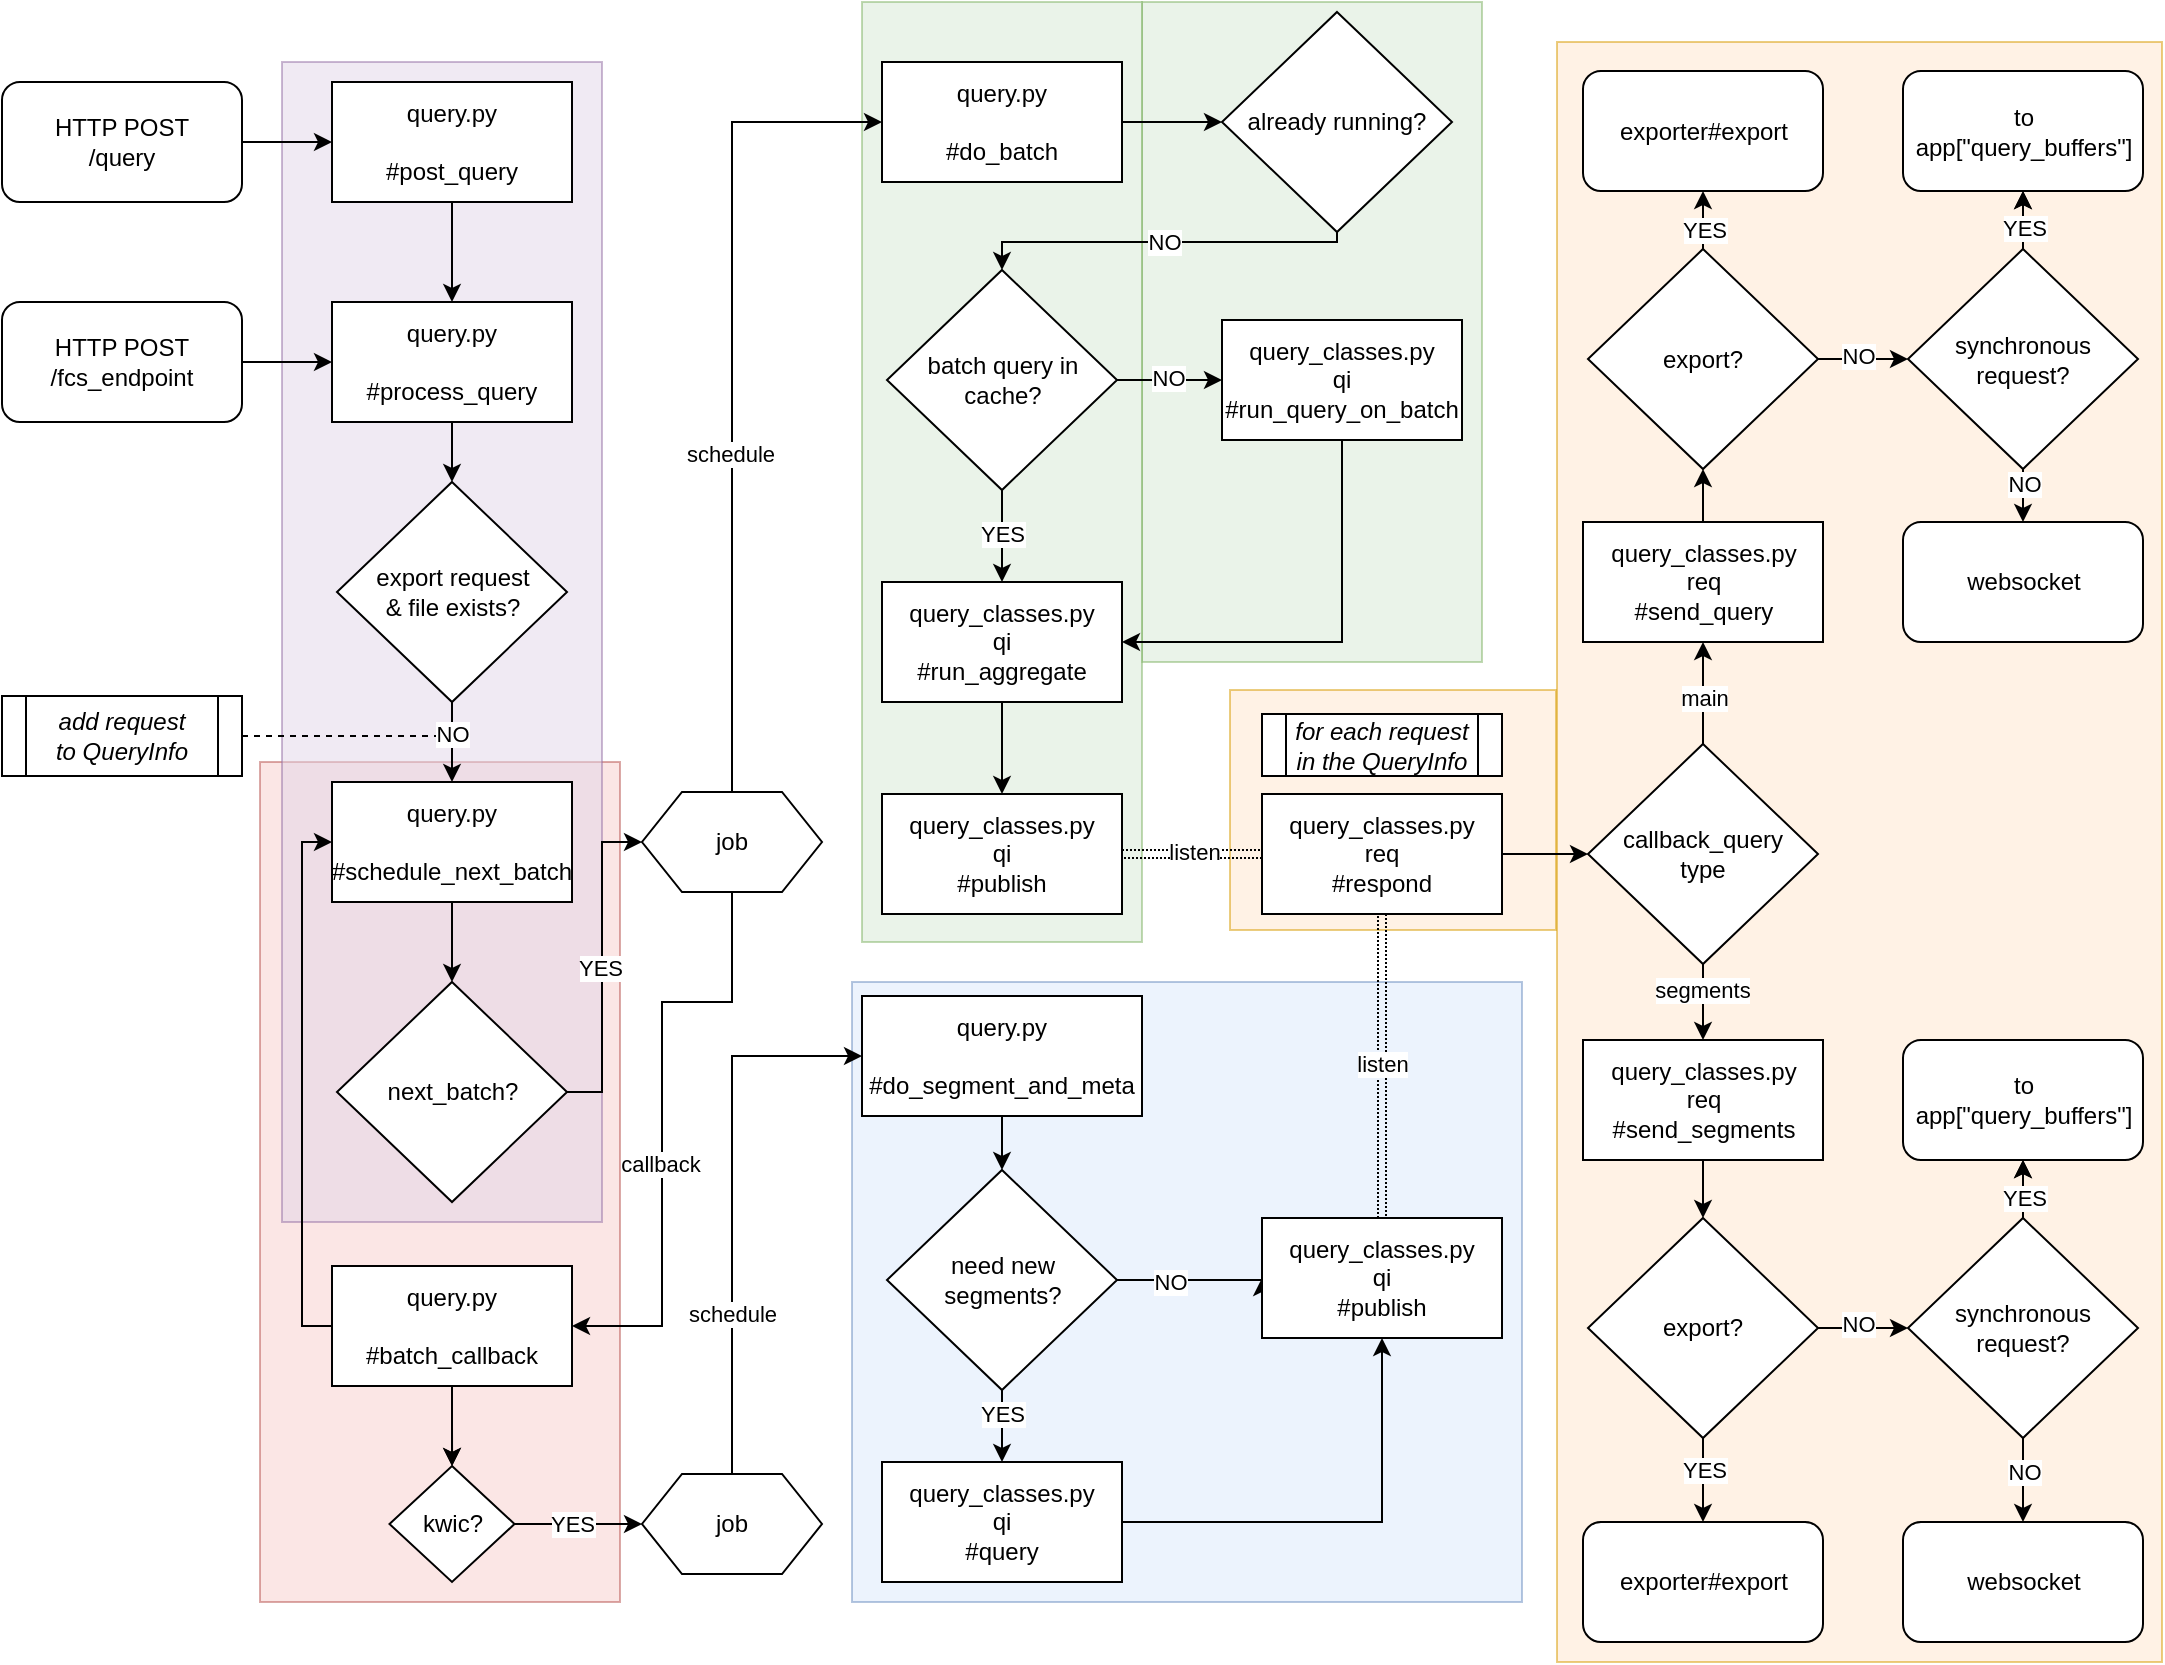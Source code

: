 <mxfile version="28.0.6">
  <diagram name="Page-1" id="5YXh26jyBSjm5iFrASvm">
    <mxGraphModel dx="1678" dy="1076" grid="1" gridSize="10" guides="1" tooltips="1" connect="1" arrows="1" fold="1" page="1" pageScale="1" pageWidth="850" pageHeight="1100" math="0" shadow="0">
      <root>
        <mxCell id="0" />
        <mxCell id="1" parent="0" />
        <mxCell id="CfaLcztmdrrFJtQmrC7K-153" value="" style="rounded=0;whiteSpace=wrap;html=1;fillColor=#d5e8d4;strokeColor=#82b366;opacity=50;" vertex="1" parent="1">
          <mxGeometry x="670" y="110" width="170" height="330" as="geometry" />
        </mxCell>
        <mxCell id="CfaLcztmdrrFJtQmrC7K-145" value="" style="rounded=0;whiteSpace=wrap;html=1;fillColor=#f8cecc;strokeColor=#b85450;opacity=50;" vertex="1" parent="1">
          <mxGeometry x="229" y="490" width="180" height="420" as="geometry" />
        </mxCell>
        <mxCell id="CfaLcztmdrrFJtQmrC7K-130" value="" style="rounded=0;whiteSpace=wrap;html=1;fillColor=#ffe6cc;strokeColor=#d79b00;opacity=50;" vertex="1" parent="1">
          <mxGeometry x="714" y="454" width="163" height="120" as="geometry" />
        </mxCell>
        <mxCell id="CfaLcztmdrrFJtQmrC7K-129" value="" style="rounded=0;whiteSpace=wrap;html=1;fillColor=#ffe6cc;strokeColor=#d79b00;opacity=50;" vertex="1" parent="1">
          <mxGeometry x="877.5" y="130" width="302.5" height="810" as="geometry" />
        </mxCell>
        <mxCell id="CfaLcztmdrrFJtQmrC7K-128" value="" style="rounded=0;whiteSpace=wrap;html=1;fillColor=#dae8fc;strokeColor=#6c8ebf;opacity=50;" vertex="1" parent="1">
          <mxGeometry x="525" y="600" width="335" height="310" as="geometry" />
        </mxCell>
        <mxCell id="CfaLcztmdrrFJtQmrC7K-126" value="" style="rounded=0;whiteSpace=wrap;html=1;fillColor=#d5e8d4;strokeColor=#82b366;opacity=50;" vertex="1" parent="1">
          <mxGeometry x="530" y="110" width="140" height="470" as="geometry" />
        </mxCell>
        <mxCell id="CfaLcztmdrrFJtQmrC7K-131" value="" style="edgeStyle=orthogonalEdgeStyle;rounded=0;orthogonalLoop=1;jettySize=auto;html=1;exitX=0.5;exitY=1;exitDx=0;exitDy=0;" edge="1" parent="1" source="CfaLcztmdrrFJtQmrC7K-32" target="CfaLcztmdrrFJtQmrC7K-44">
          <mxGeometry relative="1" as="geometry" />
        </mxCell>
        <mxCell id="CfaLcztmdrrFJtQmrC7K-123" value="" style="rounded=0;whiteSpace=wrap;html=1;fillColor=#e1d5e7;strokeColor=#9673a6;opacity=50;" vertex="1" parent="1">
          <mxGeometry x="240" y="140" width="160" height="580" as="geometry" />
        </mxCell>
        <mxCell id="CfaLcztmdrrFJtQmrC7K-11" style="edgeStyle=orthogonalEdgeStyle;rounded=0;orthogonalLoop=1;jettySize=auto;html=1;entryX=0;entryY=0.5;entryDx=0;entryDy=0;" edge="1" parent="1" source="CfaLcztmdrrFJtQmrC7K-1" target="CfaLcztmdrrFJtQmrC7K-6">
          <mxGeometry relative="1" as="geometry" />
        </mxCell>
        <mxCell id="CfaLcztmdrrFJtQmrC7K-1" value="&lt;div&gt;HTTP POST&lt;/div&gt;&lt;div&gt;/query&lt;/div&gt;" style="rounded=1;whiteSpace=wrap;html=1;" vertex="1" parent="1">
          <mxGeometry x="100" y="150" width="120" height="60" as="geometry" />
        </mxCell>
        <mxCell id="CfaLcztmdrrFJtQmrC7K-12" style="edgeStyle=orthogonalEdgeStyle;rounded=0;orthogonalLoop=1;jettySize=auto;html=1;" edge="1" parent="1" source="CfaLcztmdrrFJtQmrC7K-6" target="CfaLcztmdrrFJtQmrC7K-7">
          <mxGeometry relative="1" as="geometry" />
        </mxCell>
        <mxCell id="CfaLcztmdrrFJtQmrC7K-6" value="&lt;div&gt;query.py&lt;/div&gt;&lt;div&gt;&lt;br&gt;&lt;/div&gt;&lt;div&gt;#post_query&lt;/div&gt;" style="rounded=0;whiteSpace=wrap;html=1;" vertex="1" parent="1">
          <mxGeometry x="265" y="150" width="120" height="60" as="geometry" />
        </mxCell>
        <mxCell id="CfaLcztmdrrFJtQmrC7K-14" style="edgeStyle=orthogonalEdgeStyle;rounded=0;orthogonalLoop=1;jettySize=auto;html=1;entryX=0.5;entryY=0;entryDx=0;entryDy=0;" edge="1" parent="1" source="CfaLcztmdrrFJtQmrC7K-7" target="CfaLcztmdrrFJtQmrC7K-10">
          <mxGeometry relative="1" as="geometry" />
        </mxCell>
        <mxCell id="CfaLcztmdrrFJtQmrC7K-7" value="&lt;div&gt;query.py&lt;/div&gt;&lt;div&gt;&lt;br&gt;&lt;/div&gt;&lt;div&gt;#process_query&lt;/div&gt;" style="rounded=0;whiteSpace=wrap;html=1;" vertex="1" parent="1">
          <mxGeometry x="265" y="260" width="120" height="60" as="geometry" />
        </mxCell>
        <mxCell id="CfaLcztmdrrFJtQmrC7K-138" style="edgeStyle=orthogonalEdgeStyle;rounded=0;orthogonalLoop=1;jettySize=auto;html=1;entryX=0.5;entryY=0;entryDx=0;entryDy=0;" edge="1" parent="1" source="CfaLcztmdrrFJtQmrC7K-8" target="CfaLcztmdrrFJtQmrC7K-135">
          <mxGeometry relative="1" as="geometry" />
        </mxCell>
        <mxCell id="CfaLcztmdrrFJtQmrC7K-8" value="&lt;div&gt;query.py&lt;/div&gt;&lt;div&gt;&lt;br&gt;&lt;/div&gt;&lt;div&gt;#schedule_next_batch&lt;/div&gt;" style="rounded=0;whiteSpace=wrap;html=1;" vertex="1" parent="1">
          <mxGeometry x="265" y="500" width="120" height="60" as="geometry" />
        </mxCell>
        <mxCell id="CfaLcztmdrrFJtQmrC7K-53" style="edgeStyle=orthogonalEdgeStyle;rounded=0;orthogonalLoop=1;jettySize=auto;html=1;entryX=0;entryY=0.5;entryDx=0;entryDy=0;" edge="1" parent="1" source="CfaLcztmdrrFJtQmrC7K-9" target="CfaLcztmdrrFJtQmrC7K-7">
          <mxGeometry relative="1" as="geometry" />
        </mxCell>
        <mxCell id="CfaLcztmdrrFJtQmrC7K-9" value="&lt;div&gt;HTTP POST&lt;/div&gt;&lt;div&gt;/fcs_endpoint&lt;/div&gt;" style="rounded=1;whiteSpace=wrap;html=1;" vertex="1" parent="1">
          <mxGeometry x="100" y="260" width="120" height="60" as="geometry" />
        </mxCell>
        <mxCell id="CfaLcztmdrrFJtQmrC7K-15" style="edgeStyle=orthogonalEdgeStyle;rounded=0;orthogonalLoop=1;jettySize=auto;html=1;entryX=0.5;entryY=0;entryDx=0;entryDy=0;" edge="1" parent="1" source="CfaLcztmdrrFJtQmrC7K-10" target="CfaLcztmdrrFJtQmrC7K-8">
          <mxGeometry relative="1" as="geometry" />
        </mxCell>
        <mxCell id="CfaLcztmdrrFJtQmrC7K-16" value="NO" style="edgeLabel;html=1;align=center;verticalAlign=middle;resizable=0;points=[];" vertex="1" connectable="0" parent="CfaLcztmdrrFJtQmrC7K-15">
          <mxGeometry x="0.32" y="2" relative="1" as="geometry">
            <mxPoint x="-2" y="-11" as="offset" />
          </mxGeometry>
        </mxCell>
        <mxCell id="CfaLcztmdrrFJtQmrC7K-10" value="&lt;div&gt;export request&lt;/div&gt;&lt;div&gt;&amp;amp; file exists?&lt;/div&gt;" style="rhombus;whiteSpace=wrap;html=1;" vertex="1" parent="1">
          <mxGeometry x="267.5" y="350" width="115" height="110" as="geometry" />
        </mxCell>
        <mxCell id="CfaLcztmdrrFJtQmrC7K-150" style="edgeStyle=orthogonalEdgeStyle;rounded=0;orthogonalLoop=1;jettySize=auto;html=1;entryX=0;entryY=0.5;entryDx=0;entryDy=0;" edge="1" parent="1" source="CfaLcztmdrrFJtQmrC7K-17" target="CfaLcztmdrrFJtQmrC7K-147">
          <mxGeometry relative="1" as="geometry" />
        </mxCell>
        <mxCell id="CfaLcztmdrrFJtQmrC7K-17" value="&lt;div&gt;query.py&lt;/div&gt;&lt;div&gt;&lt;br&gt;&lt;/div&gt;&lt;div&gt;#do_batch&lt;/div&gt;" style="rounded=0;whiteSpace=wrap;html=1;" vertex="1" parent="1">
          <mxGeometry x="540" y="140" width="120" height="60" as="geometry" />
        </mxCell>
        <mxCell id="CfaLcztmdrrFJtQmrC7K-24" style="edgeStyle=orthogonalEdgeStyle;rounded=0;orthogonalLoop=1;jettySize=auto;html=1;exitX=0.5;exitY=1;exitDx=0;exitDy=0;entryX=0.5;entryY=0;entryDx=0;entryDy=0;" edge="1" parent="1" source="CfaLcztmdrrFJtQmrC7K-18" target="CfaLcztmdrrFJtQmrC7K-20">
          <mxGeometry relative="1" as="geometry" />
        </mxCell>
        <mxCell id="CfaLcztmdrrFJtQmrC7K-27" value="YES" style="edgeLabel;html=1;align=center;verticalAlign=middle;resizable=0;points=[];" vertex="1" connectable="0" parent="CfaLcztmdrrFJtQmrC7K-24">
          <mxGeometry x="-0.074" relative="1" as="geometry">
            <mxPoint as="offset" />
          </mxGeometry>
        </mxCell>
        <mxCell id="CfaLcztmdrrFJtQmrC7K-25" style="edgeStyle=orthogonalEdgeStyle;rounded=0;orthogonalLoop=1;jettySize=auto;html=1;exitX=1;exitY=0.5;exitDx=0;exitDy=0;entryX=0;entryY=0.5;entryDx=0;entryDy=0;" edge="1" parent="1" source="CfaLcztmdrrFJtQmrC7K-18" target="CfaLcztmdrrFJtQmrC7K-19">
          <mxGeometry relative="1" as="geometry" />
        </mxCell>
        <mxCell id="CfaLcztmdrrFJtQmrC7K-28" value="NO" style="edgeLabel;html=1;align=center;verticalAlign=middle;resizable=0;points=[];" vertex="1" connectable="0" parent="CfaLcztmdrrFJtQmrC7K-25">
          <mxGeometry x="-0.05" y="-2" relative="1" as="geometry">
            <mxPoint y="-3" as="offset" />
          </mxGeometry>
        </mxCell>
        <mxCell id="CfaLcztmdrrFJtQmrC7K-18" value="batch query in cache?" style="rhombus;whiteSpace=wrap;html=1;" vertex="1" parent="1">
          <mxGeometry x="542.5" y="244" width="115" height="110" as="geometry" />
        </mxCell>
        <mxCell id="CfaLcztmdrrFJtQmrC7K-26" style="edgeStyle=orthogonalEdgeStyle;rounded=0;orthogonalLoop=1;jettySize=auto;html=1;exitX=0.5;exitY=1;exitDx=0;exitDy=0;entryX=1;entryY=0.5;entryDx=0;entryDy=0;" edge="1" parent="1" source="CfaLcztmdrrFJtQmrC7K-19" target="CfaLcztmdrrFJtQmrC7K-20">
          <mxGeometry relative="1" as="geometry" />
        </mxCell>
        <mxCell id="CfaLcztmdrrFJtQmrC7K-19" value="&lt;div&gt;query_classes.py&lt;/div&gt;&lt;div&gt;qi&lt;/div&gt;&lt;div&gt;#run_query_on_batch&lt;/div&gt;" style="rounded=0;whiteSpace=wrap;html=1;" vertex="1" parent="1">
          <mxGeometry x="710" y="269" width="120" height="60" as="geometry" />
        </mxCell>
        <mxCell id="CfaLcztmdrrFJtQmrC7K-31" style="edgeStyle=orthogonalEdgeStyle;rounded=0;orthogonalLoop=1;jettySize=auto;html=1;entryX=0.5;entryY=0;entryDx=0;entryDy=0;" edge="1" parent="1" source="CfaLcztmdrrFJtQmrC7K-20" target="CfaLcztmdrrFJtQmrC7K-30">
          <mxGeometry relative="1" as="geometry" />
        </mxCell>
        <mxCell id="CfaLcztmdrrFJtQmrC7K-20" value="&lt;div&gt;query_classes.py&lt;/div&gt;&lt;div&gt;qi&lt;/div&gt;&lt;div&gt;#run_aggregate&lt;/div&gt;" style="rounded=0;whiteSpace=wrap;html=1;" vertex="1" parent="1">
          <mxGeometry x="540" y="400" width="120" height="60" as="geometry" />
        </mxCell>
        <mxCell id="CfaLcztmdrrFJtQmrC7K-67" style="edgeStyle=orthogonalEdgeStyle;rounded=0;orthogonalLoop=1;jettySize=auto;html=1;entryX=0;entryY=0.5;entryDx=0;entryDy=0;endArrow=none;endFill=0;shape=link;dashed=1;dashPattern=1 1;" edge="1" parent="1" source="CfaLcztmdrrFJtQmrC7K-30" target="CfaLcztmdrrFJtQmrC7K-66">
          <mxGeometry relative="1" as="geometry" />
        </mxCell>
        <mxCell id="CfaLcztmdrrFJtQmrC7K-68" value="listen" style="edgeLabel;html=1;align=center;verticalAlign=middle;resizable=0;points=[];" vertex="1" connectable="0" parent="CfaLcztmdrrFJtQmrC7K-67">
          <mxGeometry x="0.033" y="1" relative="1" as="geometry">
            <mxPoint as="offset" />
          </mxGeometry>
        </mxCell>
        <mxCell id="CfaLcztmdrrFJtQmrC7K-30" value="&lt;div&gt;query_classes.py&lt;/div&gt;&lt;div&gt;qi&lt;/div&gt;&lt;div&gt;#publish&lt;/div&gt;" style="rounded=0;whiteSpace=wrap;html=1;" vertex="1" parent="1">
          <mxGeometry x="540" y="506" width="120" height="60" as="geometry" />
        </mxCell>
        <mxCell id="CfaLcztmdrrFJtQmrC7K-45" style="edgeStyle=orthogonalEdgeStyle;rounded=0;orthogonalLoop=1;jettySize=auto;html=1;entryX=0.5;entryY=0;entryDx=0;entryDy=0;" edge="1" parent="1" source="CfaLcztmdrrFJtQmrC7K-32" target="CfaLcztmdrrFJtQmrC7K-44">
          <mxGeometry relative="1" as="geometry">
            <Array as="points" />
          </mxGeometry>
        </mxCell>
        <mxCell id="CfaLcztmdrrFJtQmrC7K-146" style="edgeStyle=orthogonalEdgeStyle;rounded=0;orthogonalLoop=1;jettySize=auto;html=1;entryX=0;entryY=0.5;entryDx=0;entryDy=0;" edge="1" parent="1" source="CfaLcztmdrrFJtQmrC7K-32" target="CfaLcztmdrrFJtQmrC7K-8">
          <mxGeometry relative="1" as="geometry">
            <mxPoint x="190" y="540" as="targetPoint" />
            <Array as="points">
              <mxPoint x="250" y="772" />
              <mxPoint x="250" y="530" />
            </Array>
          </mxGeometry>
        </mxCell>
        <mxCell id="CfaLcztmdrrFJtQmrC7K-32" value="&lt;div&gt;query.py&lt;/div&gt;&lt;div&gt;&lt;br&gt;&lt;/div&gt;&lt;div&gt;#batch_callback&lt;/div&gt;" style="rounded=0;whiteSpace=wrap;html=1;" vertex="1" parent="1">
          <mxGeometry x="265" y="742" width="120" height="60" as="geometry" />
        </mxCell>
        <mxCell id="CfaLcztmdrrFJtQmrC7K-55" style="edgeStyle=orthogonalEdgeStyle;rounded=0;orthogonalLoop=1;jettySize=auto;html=1;entryX=0.5;entryY=0;entryDx=0;entryDy=0;" edge="1" parent="1" source="CfaLcztmdrrFJtQmrC7K-33" target="CfaLcztmdrrFJtQmrC7K-54">
          <mxGeometry relative="1" as="geometry" />
        </mxCell>
        <mxCell id="CfaLcztmdrrFJtQmrC7K-33" value="&lt;div&gt;query.py&lt;/div&gt;&lt;div&gt;&lt;br&gt;&lt;/div&gt;&lt;div&gt;#do_segment_and_meta&lt;/div&gt;" style="rounded=0;whiteSpace=wrap;html=1;" vertex="1" parent="1">
          <mxGeometry x="530" y="607" width="140" height="60" as="geometry" />
        </mxCell>
        <mxCell id="CfaLcztmdrrFJtQmrC7K-40" style="edgeStyle=orthogonalEdgeStyle;rounded=0;orthogonalLoop=1;jettySize=auto;html=1;entryX=0;entryY=0.5;entryDx=0;entryDy=0;" edge="1" parent="1" source="CfaLcztmdrrFJtQmrC7K-38" target="CfaLcztmdrrFJtQmrC7K-17">
          <mxGeometry relative="1" as="geometry">
            <Array as="points">
              <mxPoint x="465" y="170" />
            </Array>
          </mxGeometry>
        </mxCell>
        <mxCell id="CfaLcztmdrrFJtQmrC7K-41" value="schedule" style="edgeLabel;html=1;align=center;verticalAlign=middle;resizable=0;points=[];" vertex="1" connectable="0" parent="CfaLcztmdrrFJtQmrC7K-40">
          <mxGeometry x="-0.176" y="1" relative="1" as="geometry">
            <mxPoint as="offset" />
          </mxGeometry>
        </mxCell>
        <mxCell id="CfaLcztmdrrFJtQmrC7K-143" style="edgeStyle=orthogonalEdgeStyle;rounded=0;orthogonalLoop=1;jettySize=auto;html=1;entryX=1;entryY=0.5;entryDx=0;entryDy=0;" edge="1" parent="1" source="CfaLcztmdrrFJtQmrC7K-38" target="CfaLcztmdrrFJtQmrC7K-32">
          <mxGeometry relative="1" as="geometry">
            <mxPoint x="420" y="780" as="targetPoint" />
            <Array as="points">
              <mxPoint x="465" y="610" />
              <mxPoint x="430" y="610" />
              <mxPoint x="430" y="772" />
            </Array>
          </mxGeometry>
        </mxCell>
        <mxCell id="CfaLcztmdrrFJtQmrC7K-144" value="callback" style="edgeLabel;html=1;align=center;verticalAlign=middle;resizable=0;points=[];" vertex="1" connectable="0" parent="CfaLcztmdrrFJtQmrC7K-143">
          <mxGeometry x="0.153" y="-1" relative="1" as="geometry">
            <mxPoint as="offset" />
          </mxGeometry>
        </mxCell>
        <mxCell id="CfaLcztmdrrFJtQmrC7K-38" value="job" style="shape=hexagon;perimeter=hexagonPerimeter2;whiteSpace=wrap;html=1;fixedSize=1;" vertex="1" parent="1">
          <mxGeometry x="420" y="505" width="90" height="50" as="geometry" />
        </mxCell>
        <mxCell id="CfaLcztmdrrFJtQmrC7K-48" style="edgeStyle=orthogonalEdgeStyle;rounded=0;orthogonalLoop=1;jettySize=auto;html=1;entryX=0;entryY=0.5;entryDx=0;entryDy=0;" edge="1" parent="1" source="CfaLcztmdrrFJtQmrC7K-44" target="CfaLcztmdrrFJtQmrC7K-47">
          <mxGeometry relative="1" as="geometry" />
        </mxCell>
        <mxCell id="CfaLcztmdrrFJtQmrC7K-52" value="YES" style="edgeLabel;html=1;align=center;verticalAlign=middle;resizable=0;points=[];" vertex="1" connectable="0" parent="CfaLcztmdrrFJtQmrC7K-48">
          <mxGeometry x="-0.112" relative="1" as="geometry">
            <mxPoint as="offset" />
          </mxGeometry>
        </mxCell>
        <mxCell id="CfaLcztmdrrFJtQmrC7K-44" value="kwic?" style="rhombus;whiteSpace=wrap;html=1;" vertex="1" parent="1">
          <mxGeometry x="293.75" y="842" width="62.5" height="58" as="geometry" />
        </mxCell>
        <mxCell id="CfaLcztmdrrFJtQmrC7K-49" style="edgeStyle=orthogonalEdgeStyle;rounded=0;orthogonalLoop=1;jettySize=auto;html=1;entryX=0;entryY=0.5;entryDx=0;entryDy=0;" edge="1" parent="1" source="CfaLcztmdrrFJtQmrC7K-47" target="CfaLcztmdrrFJtQmrC7K-33">
          <mxGeometry relative="1" as="geometry">
            <Array as="points">
              <mxPoint x="465" y="637" />
            </Array>
          </mxGeometry>
        </mxCell>
        <mxCell id="CfaLcztmdrrFJtQmrC7K-51" value="schedule" style="edgeLabel;html=1;align=center;verticalAlign=middle;resizable=0;points=[];" vertex="1" connectable="0" parent="CfaLcztmdrrFJtQmrC7K-49">
          <mxGeometry x="-0.415" relative="1" as="geometry">
            <mxPoint as="offset" />
          </mxGeometry>
        </mxCell>
        <mxCell id="CfaLcztmdrrFJtQmrC7K-47" value="job" style="shape=hexagon;perimeter=hexagonPerimeter2;whiteSpace=wrap;html=1;fixedSize=1;" vertex="1" parent="1">
          <mxGeometry x="420" y="846" width="90" height="50" as="geometry" />
        </mxCell>
        <mxCell id="CfaLcztmdrrFJtQmrC7K-59" style="edgeStyle=orthogonalEdgeStyle;rounded=0;orthogonalLoop=1;jettySize=auto;html=1;entryX=0;entryY=0.5;entryDx=0;entryDy=0;" edge="1" parent="1" source="CfaLcztmdrrFJtQmrC7K-54" target="CfaLcztmdrrFJtQmrC7K-58">
          <mxGeometry relative="1" as="geometry">
            <Array as="points">
              <mxPoint x="679" y="749" />
              <mxPoint x="679" y="750" />
              <mxPoint x="680" y="750" />
              <mxPoint x="680" y="749" />
            </Array>
          </mxGeometry>
        </mxCell>
        <mxCell id="CfaLcztmdrrFJtQmrC7K-60" value="NO" style="edgeLabel;html=1;align=center;verticalAlign=middle;resizable=0;points=[];" vertex="1" connectable="0" parent="CfaLcztmdrrFJtQmrC7K-59">
          <mxGeometry x="-0.383" relative="1" as="geometry">
            <mxPoint x="4" as="offset" />
          </mxGeometry>
        </mxCell>
        <mxCell id="CfaLcztmdrrFJtQmrC7K-61" style="edgeStyle=orthogonalEdgeStyle;rounded=0;orthogonalLoop=1;jettySize=auto;html=1;entryX=0.5;entryY=0;entryDx=0;entryDy=0;" edge="1" parent="1" source="CfaLcztmdrrFJtQmrC7K-54" target="CfaLcztmdrrFJtQmrC7K-57">
          <mxGeometry relative="1" as="geometry" />
        </mxCell>
        <mxCell id="CfaLcztmdrrFJtQmrC7K-62" value="YES" style="edgeLabel;html=1;align=center;verticalAlign=middle;resizable=0;points=[];" vertex="1" connectable="0" parent="CfaLcztmdrrFJtQmrC7K-61">
          <mxGeometry x="-0.038" relative="1" as="geometry">
            <mxPoint y="-7" as="offset" />
          </mxGeometry>
        </mxCell>
        <mxCell id="CfaLcztmdrrFJtQmrC7K-54" value="need new segments?" style="rhombus;whiteSpace=wrap;html=1;" vertex="1" parent="1">
          <mxGeometry x="542.5" y="694" width="115" height="110" as="geometry" />
        </mxCell>
        <mxCell id="CfaLcztmdrrFJtQmrC7K-63" style="edgeStyle=orthogonalEdgeStyle;rounded=0;orthogonalLoop=1;jettySize=auto;html=1;entryX=0.5;entryY=1;entryDx=0;entryDy=0;" edge="1" parent="1" source="CfaLcztmdrrFJtQmrC7K-57" target="CfaLcztmdrrFJtQmrC7K-58">
          <mxGeometry relative="1" as="geometry">
            <Array as="points">
              <mxPoint x="790" y="870" />
            </Array>
          </mxGeometry>
        </mxCell>
        <mxCell id="CfaLcztmdrrFJtQmrC7K-57" value="&lt;div&gt;query_classes.py&lt;/div&gt;&lt;div&gt;qi&lt;/div&gt;&lt;div&gt;#query&lt;/div&gt;" style="rounded=0;whiteSpace=wrap;html=1;" vertex="1" parent="1">
          <mxGeometry x="540" y="840" width="120" height="60" as="geometry" />
        </mxCell>
        <mxCell id="CfaLcztmdrrFJtQmrC7K-58" value="&lt;div&gt;query_classes.py&lt;/div&gt;&lt;div&gt;qi&lt;/div&gt;&lt;div&gt;#publish&lt;/div&gt;" style="rounded=0;whiteSpace=wrap;html=1;" vertex="1" parent="1">
          <mxGeometry x="730" y="718" width="120" height="60" as="geometry" />
        </mxCell>
        <mxCell id="CfaLcztmdrrFJtQmrC7K-69" style="edgeStyle=orthogonalEdgeStyle;rounded=0;orthogonalLoop=1;jettySize=auto;html=1;entryX=0.5;entryY=0;entryDx=0;entryDy=0;endArrow=none;endFill=0;shape=link;dashed=1;dashPattern=1 1;" edge="1" parent="1" source="CfaLcztmdrrFJtQmrC7K-66" target="CfaLcztmdrrFJtQmrC7K-58">
          <mxGeometry relative="1" as="geometry" />
        </mxCell>
        <mxCell id="CfaLcztmdrrFJtQmrC7K-71" value="listen" style="edgeLabel;html=1;align=center;verticalAlign=middle;resizable=0;points=[];" vertex="1" connectable="0" parent="CfaLcztmdrrFJtQmrC7K-69">
          <mxGeometry x="-0.012" relative="1" as="geometry">
            <mxPoint as="offset" />
          </mxGeometry>
        </mxCell>
        <mxCell id="CfaLcztmdrrFJtQmrC7K-73" style="edgeStyle=orthogonalEdgeStyle;rounded=0;orthogonalLoop=1;jettySize=auto;html=1;entryX=0;entryY=0.5;entryDx=0;entryDy=0;" edge="1" parent="1" source="CfaLcztmdrrFJtQmrC7K-66" target="CfaLcztmdrrFJtQmrC7K-72">
          <mxGeometry relative="1" as="geometry" />
        </mxCell>
        <mxCell id="CfaLcztmdrrFJtQmrC7K-66" value="&lt;div&gt;query_classes.py&lt;/div&gt;&lt;div&gt;req&lt;/div&gt;&lt;div&gt;#respond&lt;/div&gt;" style="rounded=0;whiteSpace=wrap;html=1;" vertex="1" parent="1">
          <mxGeometry x="730" y="506" width="120" height="60" as="geometry" />
        </mxCell>
        <mxCell id="CfaLcztmdrrFJtQmrC7K-76" style="edgeStyle=orthogonalEdgeStyle;rounded=0;orthogonalLoop=1;jettySize=auto;html=1;entryX=0.5;entryY=1;entryDx=0;entryDy=0;" edge="1" parent="1" source="CfaLcztmdrrFJtQmrC7K-72" target="CfaLcztmdrrFJtQmrC7K-74">
          <mxGeometry relative="1" as="geometry" />
        </mxCell>
        <mxCell id="CfaLcztmdrrFJtQmrC7K-78" value="main" style="edgeLabel;html=1;align=center;verticalAlign=middle;resizable=0;points=[];" vertex="1" connectable="0" parent="CfaLcztmdrrFJtQmrC7K-76">
          <mxGeometry x="-0.074" relative="1" as="geometry">
            <mxPoint as="offset" />
          </mxGeometry>
        </mxCell>
        <mxCell id="CfaLcztmdrrFJtQmrC7K-77" style="edgeStyle=orthogonalEdgeStyle;rounded=0;orthogonalLoop=1;jettySize=auto;html=1;entryX=0.5;entryY=0;entryDx=0;entryDy=0;" edge="1" parent="1" source="CfaLcztmdrrFJtQmrC7K-72" target="CfaLcztmdrrFJtQmrC7K-75">
          <mxGeometry relative="1" as="geometry" />
        </mxCell>
        <mxCell id="CfaLcztmdrrFJtQmrC7K-79" value="segments" style="edgeLabel;html=1;align=center;verticalAlign=middle;resizable=0;points=[];" vertex="1" connectable="0" parent="CfaLcztmdrrFJtQmrC7K-77">
          <mxGeometry x="-0.129" y="-1" relative="1" as="geometry">
            <mxPoint y="-6" as="offset" />
          </mxGeometry>
        </mxCell>
        <mxCell id="CfaLcztmdrrFJtQmrC7K-72" value="&lt;div&gt;callback_query&lt;/div&gt;&lt;div&gt;type&lt;/div&gt;" style="rhombus;whiteSpace=wrap;html=1;" vertex="1" parent="1">
          <mxGeometry x="893" y="481" width="115" height="110" as="geometry" />
        </mxCell>
        <mxCell id="CfaLcztmdrrFJtQmrC7K-121" style="edgeStyle=orthogonalEdgeStyle;rounded=0;orthogonalLoop=1;jettySize=auto;html=1;entryX=0.5;entryY=1;entryDx=0;entryDy=0;" edge="1" parent="1" source="CfaLcztmdrrFJtQmrC7K-74" target="CfaLcztmdrrFJtQmrC7K-110">
          <mxGeometry relative="1" as="geometry" />
        </mxCell>
        <mxCell id="CfaLcztmdrrFJtQmrC7K-74" value="&lt;div&gt;query_classes.py&lt;/div&gt;&lt;div&gt;req&lt;/div&gt;&lt;div&gt;#send_query&lt;/div&gt;" style="rounded=0;whiteSpace=wrap;html=1;" vertex="1" parent="1">
          <mxGeometry x="890.5" y="370" width="120" height="60" as="geometry" />
        </mxCell>
        <mxCell id="CfaLcztmdrrFJtQmrC7K-81" style="edgeStyle=orthogonalEdgeStyle;rounded=0;orthogonalLoop=1;jettySize=auto;html=1;entryX=0.5;entryY=0;entryDx=0;entryDy=0;" edge="1" parent="1" source="CfaLcztmdrrFJtQmrC7K-75" target="CfaLcztmdrrFJtQmrC7K-80">
          <mxGeometry relative="1" as="geometry" />
        </mxCell>
        <mxCell id="CfaLcztmdrrFJtQmrC7K-75" value="&lt;div&gt;query_classes.py&lt;/div&gt;&lt;div&gt;req&lt;/div&gt;&lt;div&gt;#send_segments&lt;/div&gt;" style="rounded=0;whiteSpace=wrap;html=1;" vertex="1" parent="1">
          <mxGeometry x="890.5" y="629" width="120" height="60" as="geometry" />
        </mxCell>
        <mxCell id="CfaLcztmdrrFJtQmrC7K-83" style="edgeStyle=orthogonalEdgeStyle;rounded=0;orthogonalLoop=1;jettySize=auto;html=1;entryX=0;entryY=0.5;entryDx=0;entryDy=0;" edge="1" parent="1" source="CfaLcztmdrrFJtQmrC7K-80" target="CfaLcztmdrrFJtQmrC7K-82">
          <mxGeometry relative="1" as="geometry" />
        </mxCell>
        <mxCell id="CfaLcztmdrrFJtQmrC7K-87" value="NO" style="edgeLabel;html=1;align=center;verticalAlign=middle;resizable=0;points=[];" vertex="1" connectable="0" parent="CfaLcztmdrrFJtQmrC7K-83">
          <mxGeometry x="-0.114" y="2" relative="1" as="geometry">
            <mxPoint as="offset" />
          </mxGeometry>
        </mxCell>
        <mxCell id="CfaLcztmdrrFJtQmrC7K-85" style="edgeStyle=orthogonalEdgeStyle;rounded=0;orthogonalLoop=1;jettySize=auto;html=1;entryX=0.5;entryY=0;entryDx=0;entryDy=0;" edge="1" parent="1" source="CfaLcztmdrrFJtQmrC7K-80" target="CfaLcztmdrrFJtQmrC7K-84">
          <mxGeometry relative="1" as="geometry" />
        </mxCell>
        <mxCell id="CfaLcztmdrrFJtQmrC7K-86" value="YES" style="edgeLabel;html=1;align=center;verticalAlign=middle;resizable=0;points=[];" vertex="1" connectable="0" parent="CfaLcztmdrrFJtQmrC7K-85">
          <mxGeometry x="-0.23" relative="1" as="geometry">
            <mxPoint as="offset" />
          </mxGeometry>
        </mxCell>
        <mxCell id="CfaLcztmdrrFJtQmrC7K-80" value="export?" style="rhombus;whiteSpace=wrap;html=1;" vertex="1" parent="1">
          <mxGeometry x="893" y="718" width="115" height="110" as="geometry" />
        </mxCell>
        <mxCell id="CfaLcztmdrrFJtQmrC7K-89" style="edgeStyle=orthogonalEdgeStyle;rounded=0;orthogonalLoop=1;jettySize=auto;html=1;entryX=0.5;entryY=0;entryDx=0;entryDy=0;" edge="1" parent="1" source="CfaLcztmdrrFJtQmrC7K-82" target="CfaLcztmdrrFJtQmrC7K-88">
          <mxGeometry relative="1" as="geometry" />
        </mxCell>
        <mxCell id="CfaLcztmdrrFJtQmrC7K-90" value="NO" style="edgeLabel;html=1;align=center;verticalAlign=middle;resizable=0;points=[];" vertex="1" connectable="0" parent="CfaLcztmdrrFJtQmrC7K-89">
          <mxGeometry x="-0.197" relative="1" as="geometry">
            <mxPoint as="offset" />
          </mxGeometry>
        </mxCell>
        <mxCell id="CfaLcztmdrrFJtQmrC7K-92" style="edgeStyle=orthogonalEdgeStyle;rounded=0;orthogonalLoop=1;jettySize=auto;html=1;entryX=0.5;entryY=1;entryDx=0;entryDy=0;" edge="1" parent="1" source="CfaLcztmdrrFJtQmrC7K-82" target="CfaLcztmdrrFJtQmrC7K-91">
          <mxGeometry relative="1" as="geometry" />
        </mxCell>
        <mxCell id="CfaLcztmdrrFJtQmrC7K-94" value="" style="edgeStyle=orthogonalEdgeStyle;rounded=0;orthogonalLoop=1;jettySize=auto;html=1;" edge="1" parent="1" source="CfaLcztmdrrFJtQmrC7K-82" target="CfaLcztmdrrFJtQmrC7K-91">
          <mxGeometry relative="1" as="geometry" />
        </mxCell>
        <mxCell id="CfaLcztmdrrFJtQmrC7K-95" value="YES" style="edgeLabel;html=1;align=center;verticalAlign=middle;resizable=0;points=[];" vertex="1" connectable="0" parent="CfaLcztmdrrFJtQmrC7K-94">
          <mxGeometry x="0.166" relative="1" as="geometry">
            <mxPoint as="offset" />
          </mxGeometry>
        </mxCell>
        <mxCell id="CfaLcztmdrrFJtQmrC7K-82" value="synchronous request?" style="rhombus;whiteSpace=wrap;html=1;" vertex="1" parent="1">
          <mxGeometry x="1053" y="718" width="115" height="110" as="geometry" />
        </mxCell>
        <mxCell id="CfaLcztmdrrFJtQmrC7K-84" value="exporter#export" style="rounded=1;whiteSpace=wrap;html=1;" vertex="1" parent="1">
          <mxGeometry x="890.5" y="870" width="120" height="60" as="geometry" />
        </mxCell>
        <mxCell id="CfaLcztmdrrFJtQmrC7K-88" value="websocket" style="rounded=1;whiteSpace=wrap;html=1;" vertex="1" parent="1">
          <mxGeometry x="1050.5" y="870" width="120" height="60" as="geometry" />
        </mxCell>
        <mxCell id="CfaLcztmdrrFJtQmrC7K-91" value="&lt;div&gt;to app[&quot;query_buffers&quot;]&lt;/div&gt;" style="rounded=1;whiteSpace=wrap;html=1;" vertex="1" parent="1">
          <mxGeometry x="1050.5" y="629" width="120" height="60" as="geometry" />
        </mxCell>
        <mxCell id="CfaLcztmdrrFJtQmrC7K-106" style="edgeStyle=orthogonalEdgeStyle;rounded=0;orthogonalLoop=1;jettySize=auto;html=1;entryX=0;entryY=0.5;entryDx=0;entryDy=0;" edge="1" parent="1" source="CfaLcztmdrrFJtQmrC7K-110" target="CfaLcztmdrrFJtQmrC7K-116">
          <mxGeometry relative="1" as="geometry" />
        </mxCell>
        <mxCell id="CfaLcztmdrrFJtQmrC7K-107" value="NO" style="edgeLabel;html=1;align=center;verticalAlign=middle;resizable=0;points=[];" vertex="1" connectable="0" parent="CfaLcztmdrrFJtQmrC7K-106">
          <mxGeometry x="-0.114" y="2" relative="1" as="geometry">
            <mxPoint as="offset" />
          </mxGeometry>
        </mxCell>
        <mxCell id="CfaLcztmdrrFJtQmrC7K-108" style="edgeStyle=orthogonalEdgeStyle;rounded=0;orthogonalLoop=1;jettySize=auto;html=1;entryX=0.5;entryY=1;entryDx=0;entryDy=0;" edge="1" parent="1" source="CfaLcztmdrrFJtQmrC7K-110" target="CfaLcztmdrrFJtQmrC7K-117">
          <mxGeometry relative="1" as="geometry" />
        </mxCell>
        <mxCell id="CfaLcztmdrrFJtQmrC7K-109" value="YES" style="edgeLabel;html=1;align=center;verticalAlign=middle;resizable=0;points=[];" vertex="1" connectable="0" parent="CfaLcztmdrrFJtQmrC7K-108">
          <mxGeometry x="-0.23" relative="1" as="geometry">
            <mxPoint y="10" as="offset" />
          </mxGeometry>
        </mxCell>
        <mxCell id="CfaLcztmdrrFJtQmrC7K-110" value="export?" style="rhombus;whiteSpace=wrap;html=1;" vertex="1" parent="1">
          <mxGeometry x="893" y="233.5" width="115" height="110" as="geometry" />
        </mxCell>
        <mxCell id="CfaLcztmdrrFJtQmrC7K-111" style="edgeStyle=orthogonalEdgeStyle;rounded=0;orthogonalLoop=1;jettySize=auto;html=1;entryX=0.5;entryY=0;entryDx=0;entryDy=0;" edge="1" parent="1" source="CfaLcztmdrrFJtQmrC7K-116" target="CfaLcztmdrrFJtQmrC7K-118">
          <mxGeometry relative="1" as="geometry" />
        </mxCell>
        <mxCell id="CfaLcztmdrrFJtQmrC7K-112" value="NO" style="edgeLabel;html=1;align=center;verticalAlign=middle;resizable=0;points=[];" vertex="1" connectable="0" parent="CfaLcztmdrrFJtQmrC7K-111">
          <mxGeometry x="-0.197" relative="1" as="geometry">
            <mxPoint y="-11" as="offset" />
          </mxGeometry>
        </mxCell>
        <mxCell id="CfaLcztmdrrFJtQmrC7K-113" style="edgeStyle=orthogonalEdgeStyle;rounded=0;orthogonalLoop=1;jettySize=auto;html=1;entryX=0.5;entryY=1;entryDx=0;entryDy=0;" edge="1" parent="1" source="CfaLcztmdrrFJtQmrC7K-116" target="CfaLcztmdrrFJtQmrC7K-119">
          <mxGeometry relative="1" as="geometry" />
        </mxCell>
        <mxCell id="CfaLcztmdrrFJtQmrC7K-114" value="" style="edgeStyle=orthogonalEdgeStyle;rounded=0;orthogonalLoop=1;jettySize=auto;html=1;" edge="1" parent="1" source="CfaLcztmdrrFJtQmrC7K-116" target="CfaLcztmdrrFJtQmrC7K-119">
          <mxGeometry relative="1" as="geometry" />
        </mxCell>
        <mxCell id="CfaLcztmdrrFJtQmrC7K-115" value="YES" style="edgeLabel;html=1;align=center;verticalAlign=middle;resizable=0;points=[];" vertex="1" connectable="0" parent="CfaLcztmdrrFJtQmrC7K-114">
          <mxGeometry x="0.166" relative="1" as="geometry">
            <mxPoint as="offset" />
          </mxGeometry>
        </mxCell>
        <mxCell id="CfaLcztmdrrFJtQmrC7K-116" value="synchronous request?" style="rhombus;whiteSpace=wrap;html=1;" vertex="1" parent="1">
          <mxGeometry x="1053" y="233.5" width="115" height="110" as="geometry" />
        </mxCell>
        <mxCell id="CfaLcztmdrrFJtQmrC7K-117" value="exporter#export" style="rounded=1;whiteSpace=wrap;html=1;" vertex="1" parent="1">
          <mxGeometry x="890.5" y="144.5" width="120" height="60" as="geometry" />
        </mxCell>
        <mxCell id="CfaLcztmdrrFJtQmrC7K-118" value="websocket" style="rounded=1;whiteSpace=wrap;html=1;" vertex="1" parent="1">
          <mxGeometry x="1050.5" y="370" width="120" height="60" as="geometry" />
        </mxCell>
        <mxCell id="CfaLcztmdrrFJtQmrC7K-119" value="&lt;div&gt;to app[&quot;query_buffers&quot;]&lt;/div&gt;" style="rounded=1;whiteSpace=wrap;html=1;" vertex="1" parent="1">
          <mxGeometry x="1050.5" y="144.5" width="120" height="60" as="geometry" />
        </mxCell>
        <mxCell id="CfaLcztmdrrFJtQmrC7K-136" style="edgeStyle=orthogonalEdgeStyle;rounded=0;orthogonalLoop=1;jettySize=auto;html=1;entryX=0;entryY=0.5;entryDx=0;entryDy=0;" edge="1" parent="1" source="CfaLcztmdrrFJtQmrC7K-135" target="CfaLcztmdrrFJtQmrC7K-38">
          <mxGeometry relative="1" as="geometry">
            <Array as="points">
              <mxPoint x="400" y="655" />
              <mxPoint x="400" y="530" />
            </Array>
          </mxGeometry>
        </mxCell>
        <mxCell id="CfaLcztmdrrFJtQmrC7K-140" value="YES" style="edgeLabel;html=1;align=center;verticalAlign=middle;resizable=0;points=[];" vertex="1" connectable="0" parent="CfaLcztmdrrFJtQmrC7K-136">
          <mxGeometry x="-0.014" y="1" relative="1" as="geometry">
            <mxPoint as="offset" />
          </mxGeometry>
        </mxCell>
        <mxCell id="CfaLcztmdrrFJtQmrC7K-135" value="next_batch?" style="rhombus;whiteSpace=wrap;html=1;" vertex="1" parent="1">
          <mxGeometry x="267.5" y="600" width="115" height="110" as="geometry" />
        </mxCell>
        <mxCell id="CfaLcztmdrrFJtQmrC7K-151" style="edgeStyle=orthogonalEdgeStyle;rounded=0;orthogonalLoop=1;jettySize=auto;html=1;entryX=0.5;entryY=0;entryDx=0;entryDy=0;" edge="1" parent="1" source="CfaLcztmdrrFJtQmrC7K-147" target="CfaLcztmdrrFJtQmrC7K-18">
          <mxGeometry relative="1" as="geometry">
            <Array as="points">
              <mxPoint x="767" y="230" />
              <mxPoint x="600" y="230" />
            </Array>
          </mxGeometry>
        </mxCell>
        <mxCell id="CfaLcztmdrrFJtQmrC7K-152" value="NO" style="edgeLabel;html=1;align=center;verticalAlign=middle;resizable=0;points=[];" vertex="1" connectable="0" parent="CfaLcztmdrrFJtQmrC7K-151">
          <mxGeometry x="-0.02" relative="1" as="geometry">
            <mxPoint as="offset" />
          </mxGeometry>
        </mxCell>
        <mxCell id="CfaLcztmdrrFJtQmrC7K-147" value="already running?" style="rhombus;whiteSpace=wrap;html=1;" vertex="1" parent="1">
          <mxGeometry x="710" y="115" width="115" height="110" as="geometry" />
        </mxCell>
        <mxCell id="CfaLcztmdrrFJtQmrC7K-156" style="edgeStyle=orthogonalEdgeStyle;rounded=0;orthogonalLoop=1;jettySize=auto;html=1;endArrow=none;endFill=0;dashed=1;" edge="1" parent="1" source="CfaLcztmdrrFJtQmrC7K-155">
          <mxGeometry relative="1" as="geometry">
            <mxPoint x="317" y="477" as="targetPoint" />
          </mxGeometry>
        </mxCell>
        <mxCell id="CfaLcztmdrrFJtQmrC7K-155" value="&lt;div&gt;&lt;i&gt;add request&lt;/i&gt;&lt;/div&gt;&lt;div&gt;&lt;i&gt;to QueryInfo&lt;/i&gt;&lt;/div&gt;" style="shape=process;whiteSpace=wrap;html=1;backgroundOutline=1;" vertex="1" parent="1">
          <mxGeometry x="100" y="457" width="120" height="40" as="geometry" />
        </mxCell>
        <mxCell id="CfaLcztmdrrFJtQmrC7K-157" value="&lt;div&gt;&lt;i&gt;for each&amp;nbsp;request&lt;/i&gt;&lt;/div&gt;&lt;div&gt;&lt;i&gt;in the QueryInfo&lt;/i&gt;&lt;/div&gt;" style="shape=process;whiteSpace=wrap;html=1;backgroundOutline=1;" vertex="1" parent="1">
          <mxGeometry x="730" y="466" width="120" height="31" as="geometry" />
        </mxCell>
      </root>
    </mxGraphModel>
  </diagram>
</mxfile>
